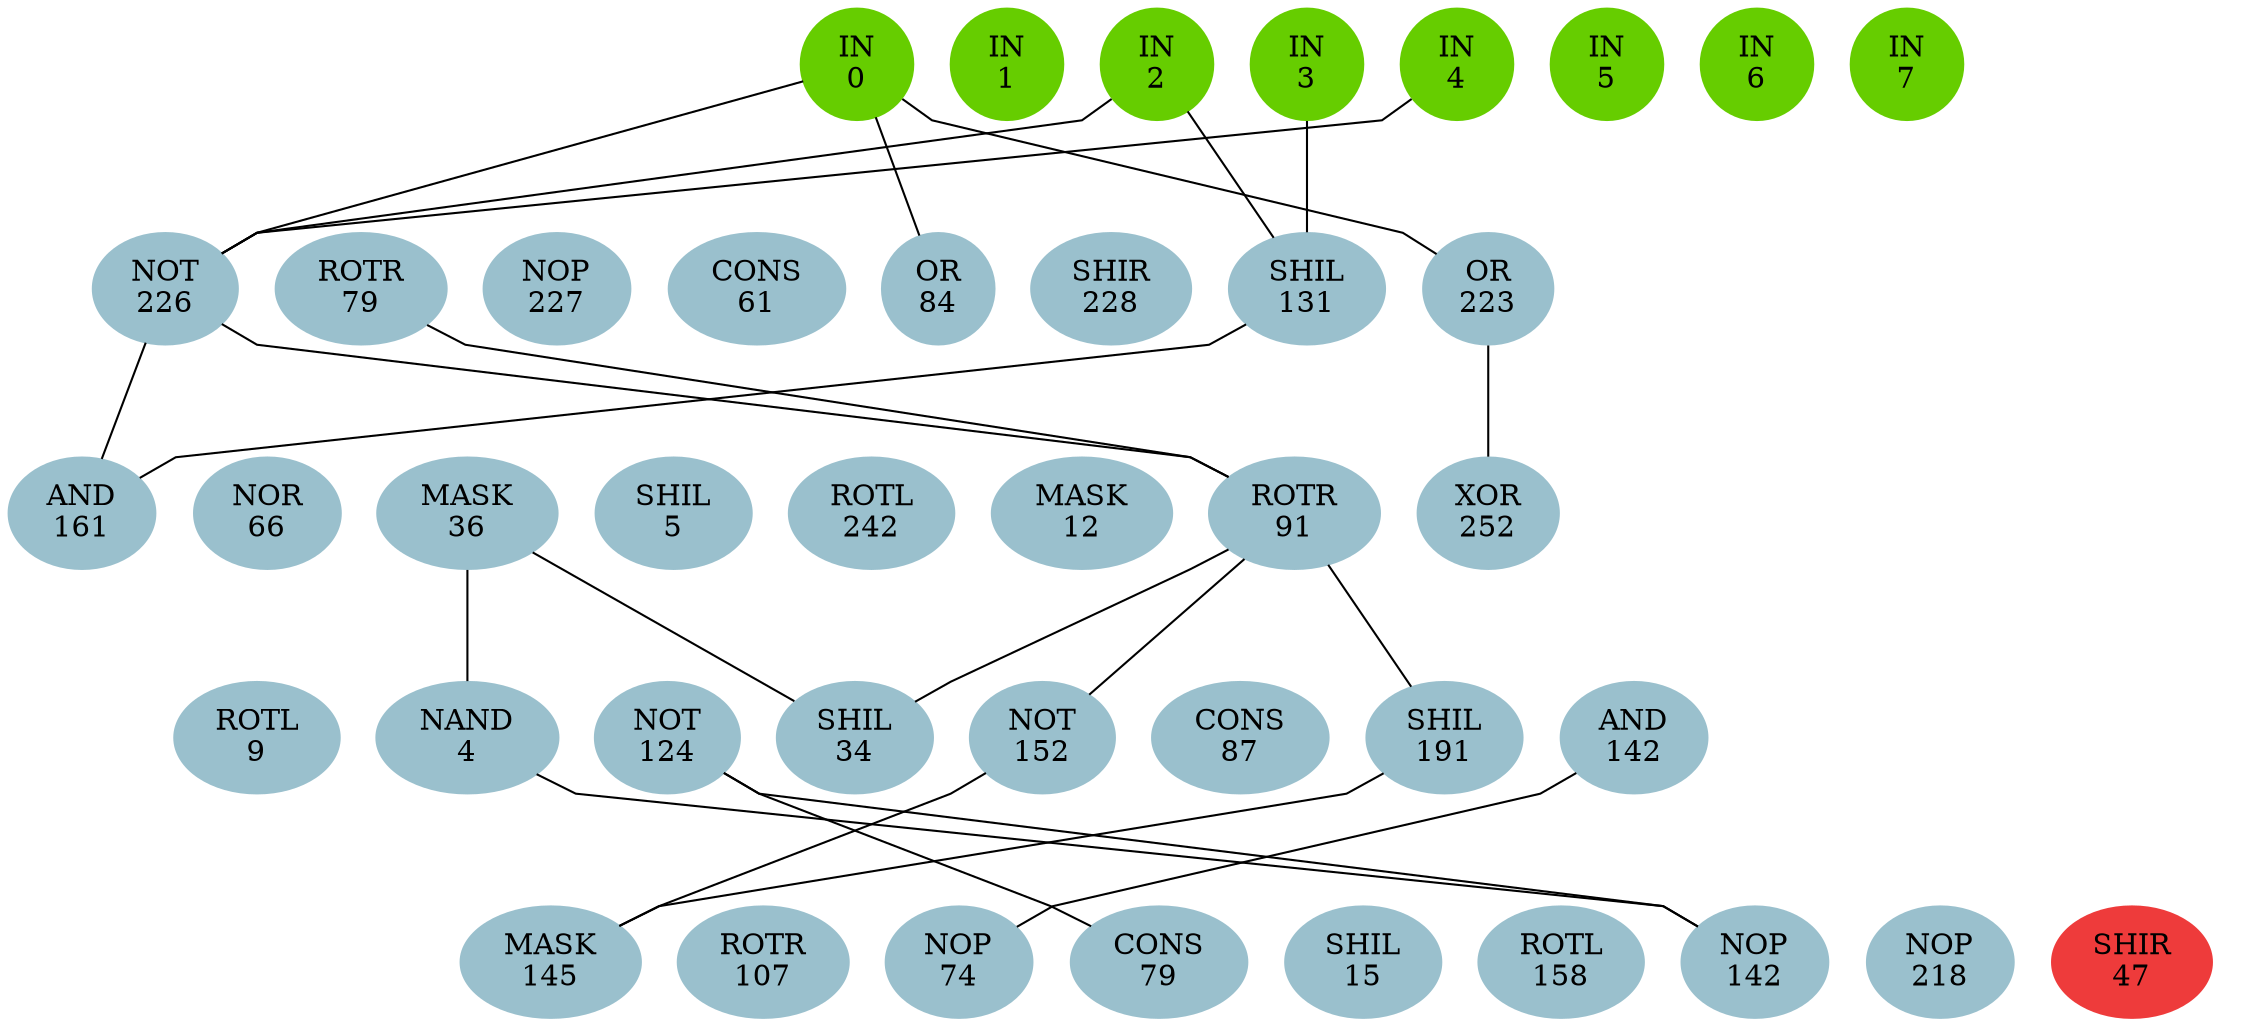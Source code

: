 graph EACircuit {
rankdir=BT;
ranksep=0.75;
ordering=out;
splines=polyline;
node [style=filled, color=lightblue2];

{ rank=same;
node [color=chartreuse3];
"-1_0"[label="IN\n0"];
node [color=chartreuse3];
"-1_1"[label="IN\n1"];
node [color=chartreuse3];
"-1_2"[label="IN\n2"];
node [color=chartreuse3];
"-1_3"[label="IN\n3"];
node [color=chartreuse3];
"-1_4"[label="IN\n4"];
node [color=chartreuse3];
"-1_5"[label="IN\n5"];
node [color=chartreuse3];
"-1_6"[label="IN\n6"];
node [color=chartreuse3];
"-1_7"[label="IN\n7"];
}
{ rank=same;
node [color=lightblue3];
"0_0"[label="NOT\n226"];
node [color=lightblue3];
"0_1"[label="ROTR\n79"];
node [color=lightblue3];
"0_2"[label="NOP\n227"];
node [color=lightblue3];
"0_3"[label="CONS\n61"];
node [color=lightblue3];
"0_4"[label="OR\n84"];
node [color=lightblue3];
"0_5"[label="SHIR\n228"];
node [color=lightblue3];
"0_6"[label="SHIL\n131"];
node [color=lightblue3];
"0_7"[label="OR\n223"];
}
{ rank=same;
node [color=lightblue3];
"1_0"[label="AND\n161"];
node [color=lightblue3];
"1_1"[label="NOR\n66"];
node [color=lightblue3];
"1_2"[label="MASK\n36"];
node [color=lightblue3];
"1_3"[label="SHIL\n5"];
node [color=lightblue3];
"1_4"[label="ROTL\n242"];
node [color=lightblue3];
"1_5"[label="MASK\n12"];
node [color=lightblue3];
"1_6"[label="ROTR\n91"];
node [color=lightblue3];
"1_7"[label="XOR\n252"];
}
{ rank=same;
node [color=lightblue3];
"2_0"[label="ROTL\n9"];
node [color=lightblue3];
"2_1"[label="NAND\n4"];
node [color=lightblue3];
"2_2"[label="NOT\n124"];
node [color=lightblue3];
"2_3"[label="SHIL\n34"];
node [color=lightblue3];
"2_4"[label="NOT\n152"];
node [color=lightblue3];
"2_5"[label="CONS\n87"];
node [color=lightblue3];
"2_6"[label="SHIL\n191"];
node [color=lightblue3];
"2_7"[label="AND\n142"];
}
{ rank=same;
node [color=lightblue3];
"3_0"[label="MASK\n145"];
node [color=lightblue3];
"3_1"[label="ROTR\n107"];
node [color=lightblue3];
"3_2"[label="NOP\n74"];
node [color=lightblue3];
"3_3"[label="CONS\n79"];
node [color=lightblue3];
"3_4"[label="SHIL\n15"];
node [color=lightblue3];
"3_5"[label="ROTL\n158"];
node [color=lightblue3];
"3_6"[label="NOP\n142"];
node [color=lightblue3];
"3_7"[label="NOP\n218"];
}
{ rank=same;
node [color=brown2];
"4_0"[label="SHIR\n47"];
}
edge[style=invis];
"-1_0" -- "-1_1" -- "-1_2" -- "-1_3" -- "-1_4" -- "-1_5" -- "-1_6" -- "-1_7";
"0_0" -- "0_1" -- "0_2" -- "0_3" -- "0_4" -- "0_5" -- "0_6" -- "0_7";
"1_0" -- "1_1" -- "1_2" -- "1_3" -- "1_4" -- "1_5" -- "1_6" -- "1_7";
"2_0" -- "2_1" -- "2_2" -- "2_3" -- "2_4" -- "2_5" -- "2_6" -- "2_7";
"3_0" -- "3_1" -- "3_2" -- "3_3" -- "3_4" -- "3_5" -- "3_6" -- "3_7";
"4_0" -- "4_0";
edge[style=solid];
"0_0" -- "-1_0";
"0_0" -- "-1_2";
"0_0" -- "-1_4";
"0_4" -- "-1_0";
"0_6" -- "-1_2";
"0_6" -- "-1_3";
"0_7" -- "-1_0";
"1_0" -- "0_0";
"1_0" -- "0_6";
"1_6" -- "0_0";
"1_6" -- "0_1";
"1_7" -- "0_7";
"2_1" -- "1_2";
"2_3" -- "1_2";
"2_3" -- "1_6";
"2_4" -- "1_6";
"2_6" -- "1_6";
"3_0" -- "2_4";
"3_0" -- "2_6";
"3_2" -- "2_7";
"3_3" -- "2_2";
"3_6" -- "2_1";
"3_6" -- "2_2";
}